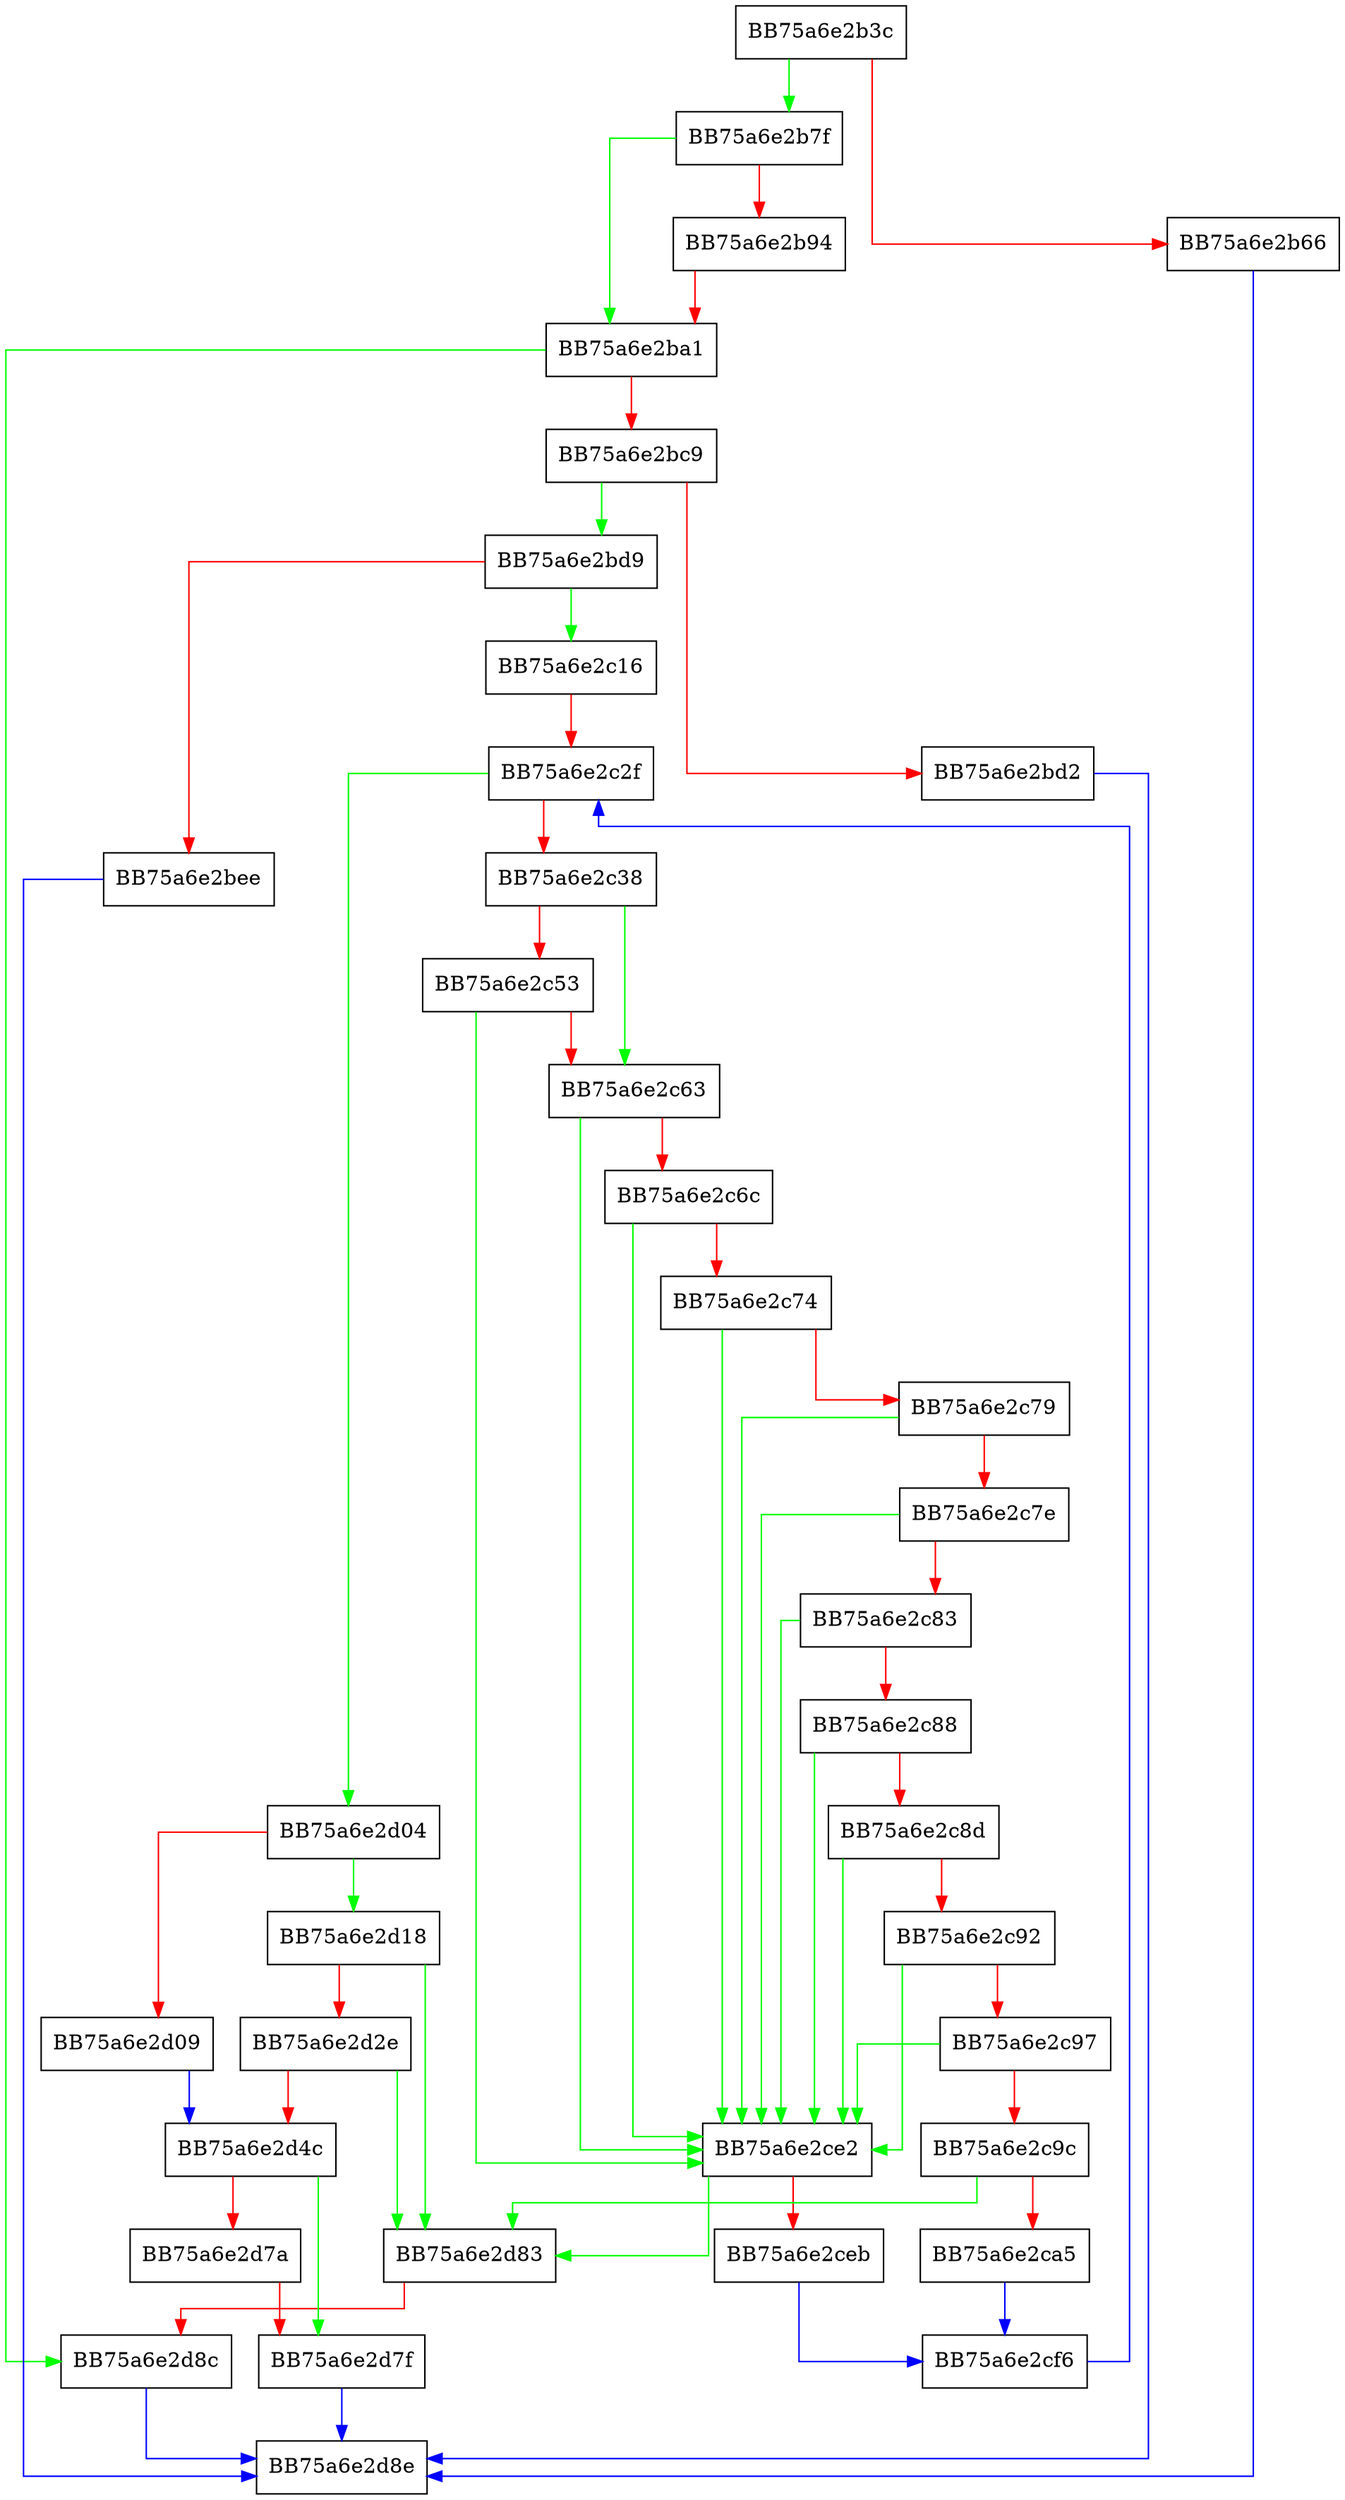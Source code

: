 digraph encodeURIComponent {
  node [shape="box"];
  graph [splines=ortho];
  BB75a6e2b3c -> BB75a6e2b7f [color="green"];
  BB75a6e2b3c -> BB75a6e2b66 [color="red"];
  BB75a6e2b66 -> BB75a6e2d8e [color="blue"];
  BB75a6e2b7f -> BB75a6e2ba1 [color="green"];
  BB75a6e2b7f -> BB75a6e2b94 [color="red"];
  BB75a6e2b94 -> BB75a6e2ba1 [color="red"];
  BB75a6e2ba1 -> BB75a6e2d8c [color="green"];
  BB75a6e2ba1 -> BB75a6e2bc9 [color="red"];
  BB75a6e2bc9 -> BB75a6e2bd9 [color="green"];
  BB75a6e2bc9 -> BB75a6e2bd2 [color="red"];
  BB75a6e2bd2 -> BB75a6e2d8e [color="blue"];
  BB75a6e2bd9 -> BB75a6e2c16 [color="green"];
  BB75a6e2bd9 -> BB75a6e2bee [color="red"];
  BB75a6e2bee -> BB75a6e2d8e [color="blue"];
  BB75a6e2c16 -> BB75a6e2c2f [color="red"];
  BB75a6e2c2f -> BB75a6e2d04 [color="green"];
  BB75a6e2c2f -> BB75a6e2c38 [color="red"];
  BB75a6e2c38 -> BB75a6e2c63 [color="green"];
  BB75a6e2c38 -> BB75a6e2c53 [color="red"];
  BB75a6e2c53 -> BB75a6e2ce2 [color="green"];
  BB75a6e2c53 -> BB75a6e2c63 [color="red"];
  BB75a6e2c63 -> BB75a6e2ce2 [color="green"];
  BB75a6e2c63 -> BB75a6e2c6c [color="red"];
  BB75a6e2c6c -> BB75a6e2ce2 [color="green"];
  BB75a6e2c6c -> BB75a6e2c74 [color="red"];
  BB75a6e2c74 -> BB75a6e2ce2 [color="green"];
  BB75a6e2c74 -> BB75a6e2c79 [color="red"];
  BB75a6e2c79 -> BB75a6e2ce2 [color="green"];
  BB75a6e2c79 -> BB75a6e2c7e [color="red"];
  BB75a6e2c7e -> BB75a6e2ce2 [color="green"];
  BB75a6e2c7e -> BB75a6e2c83 [color="red"];
  BB75a6e2c83 -> BB75a6e2ce2 [color="green"];
  BB75a6e2c83 -> BB75a6e2c88 [color="red"];
  BB75a6e2c88 -> BB75a6e2ce2 [color="green"];
  BB75a6e2c88 -> BB75a6e2c8d [color="red"];
  BB75a6e2c8d -> BB75a6e2ce2 [color="green"];
  BB75a6e2c8d -> BB75a6e2c92 [color="red"];
  BB75a6e2c92 -> BB75a6e2ce2 [color="green"];
  BB75a6e2c92 -> BB75a6e2c97 [color="red"];
  BB75a6e2c97 -> BB75a6e2ce2 [color="green"];
  BB75a6e2c97 -> BB75a6e2c9c [color="red"];
  BB75a6e2c9c -> BB75a6e2d83 [color="green"];
  BB75a6e2c9c -> BB75a6e2ca5 [color="red"];
  BB75a6e2ca5 -> BB75a6e2cf6 [color="blue"];
  BB75a6e2ce2 -> BB75a6e2d83 [color="green"];
  BB75a6e2ce2 -> BB75a6e2ceb [color="red"];
  BB75a6e2ceb -> BB75a6e2cf6 [color="blue"];
  BB75a6e2cf6 -> BB75a6e2c2f [color="blue"];
  BB75a6e2d04 -> BB75a6e2d18 [color="green"];
  BB75a6e2d04 -> BB75a6e2d09 [color="red"];
  BB75a6e2d09 -> BB75a6e2d4c [color="blue"];
  BB75a6e2d18 -> BB75a6e2d83 [color="green"];
  BB75a6e2d18 -> BB75a6e2d2e [color="red"];
  BB75a6e2d2e -> BB75a6e2d83 [color="green"];
  BB75a6e2d2e -> BB75a6e2d4c [color="red"];
  BB75a6e2d4c -> BB75a6e2d7f [color="green"];
  BB75a6e2d4c -> BB75a6e2d7a [color="red"];
  BB75a6e2d7a -> BB75a6e2d7f [color="red"];
  BB75a6e2d7f -> BB75a6e2d8e [color="blue"];
  BB75a6e2d83 -> BB75a6e2d8c [color="red"];
  BB75a6e2d8c -> BB75a6e2d8e [color="blue"];
}